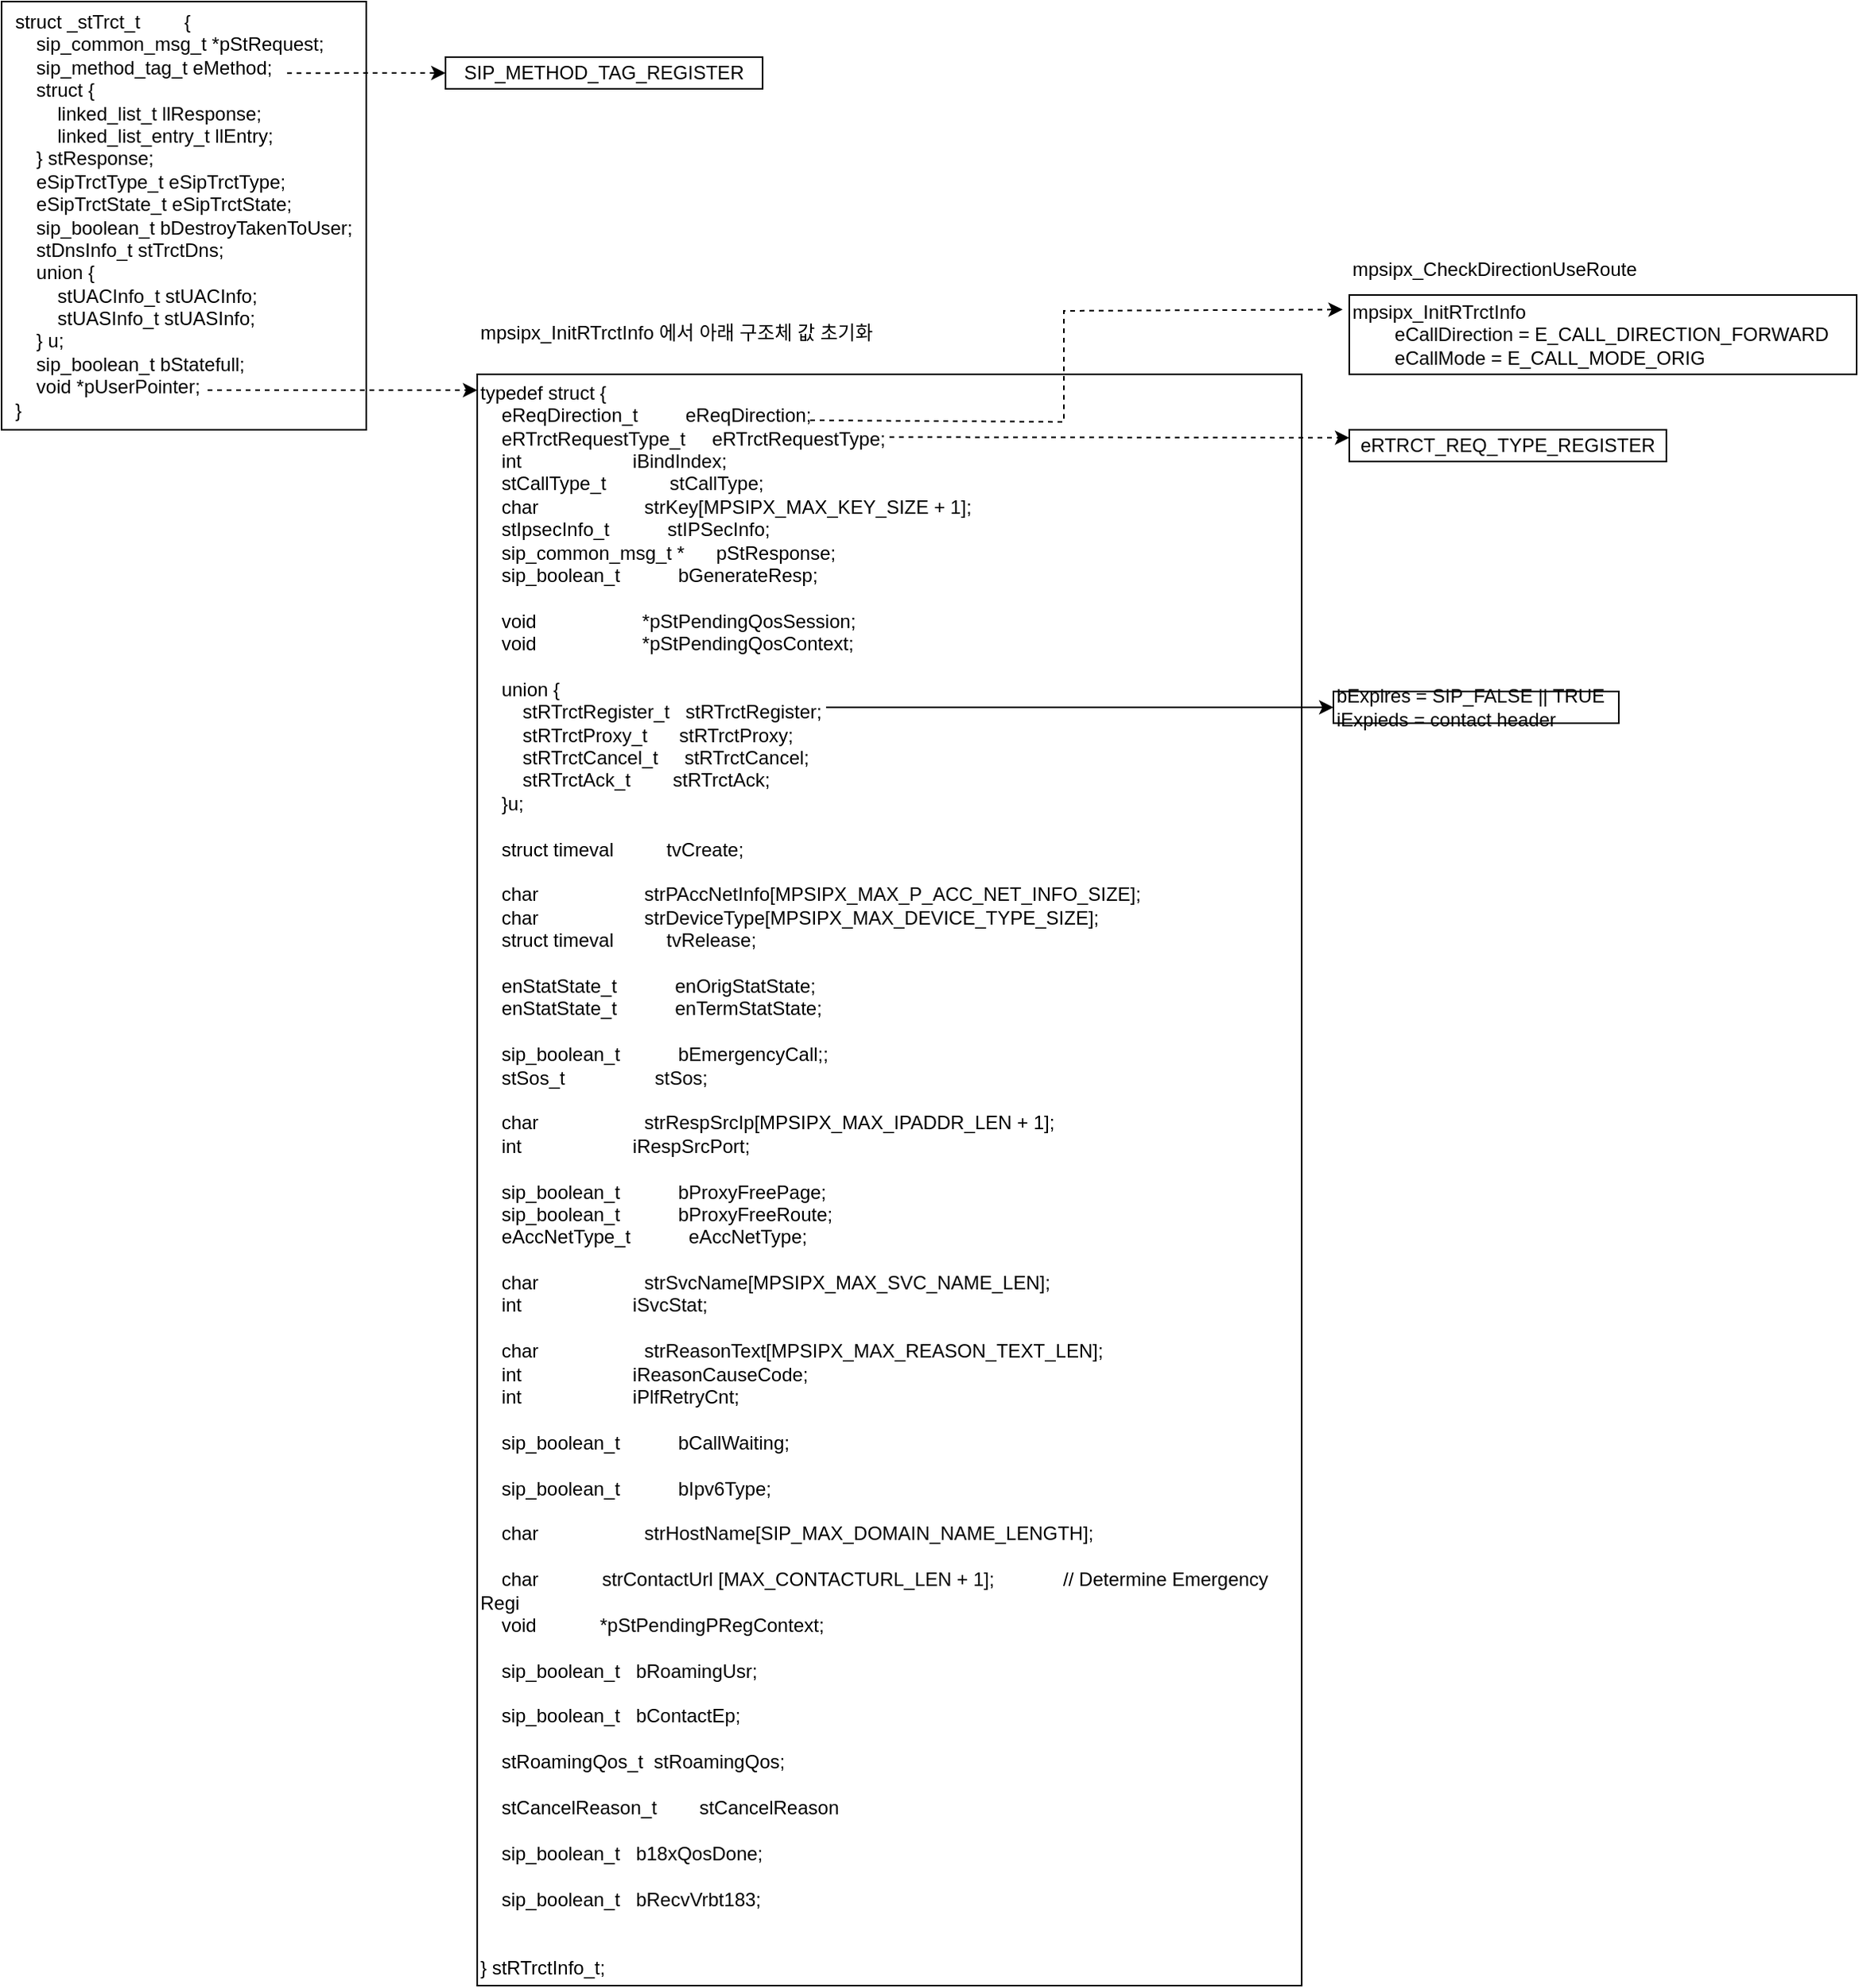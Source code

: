 <mxfile version="24.6.4" type="github">
  <diagram name="페이지-1" id="YhR5rL2IVKgzNh5xREoA">
    <mxGraphModel dx="1434" dy="728" grid="1" gridSize="10" guides="1" tooltips="1" connect="1" arrows="1" fold="1" page="1" pageScale="1" pageWidth="827" pageHeight="1169" math="0" shadow="0">
      <root>
        <mxCell id="0" />
        <mxCell id="1" parent="0" />
        <mxCell id="j6d-o00OI4CUoNa3O5Kz-4" value="&lt;div style=&quot;text-align: left;&quot;&gt;struct _stTrct_t&lt;span style=&quot;white-space: pre;&quot;&gt;&#x9;&lt;/span&gt;{&lt;/div&gt;&lt;div style=&quot;text-align: left;&quot;&gt;&amp;nbsp; &amp;nbsp; sip_common_msg_t *pStRequest;&lt;/div&gt;&lt;div style=&quot;text-align: left;&quot;&gt;&amp;nbsp; &amp;nbsp; sip_method_tag_t eMethod;&lt;/div&gt;&lt;div style=&quot;text-align: left;&quot;&gt;&amp;nbsp; &amp;nbsp; struct {&lt;/div&gt;&lt;div style=&quot;text-align: left;&quot;&gt;&amp;nbsp; &amp;nbsp; &amp;nbsp; &amp;nbsp;&lt;span style=&quot;white-space: pre;&quot;&gt;&#x9;&lt;/span&gt;linked_list_t llResponse;&lt;/div&gt;&lt;div style=&quot;text-align: left;&quot;&gt;&amp;nbsp; &amp;nbsp; &amp;nbsp; &amp;nbsp;&lt;span style=&quot;white-space: pre;&quot;&gt;&#x9;&lt;/span&gt;linked_list_entry_t llEntry;&lt;/div&gt;&lt;div style=&quot;text-align: left;&quot;&gt;&amp;nbsp; &amp;nbsp; } stResponse;&lt;/div&gt;&lt;div style=&quot;text-align: left;&quot;&gt;&amp;nbsp; &amp;nbsp; eSipTrctType_t eSipTrctType;&lt;/div&gt;&lt;div style=&quot;text-align: left;&quot;&gt;&amp;nbsp; &amp;nbsp; eSipTrctState_t eSipTrctState;&lt;/div&gt;&lt;div style=&quot;text-align: left;&quot;&gt;&amp;nbsp; &amp;nbsp; sip_boolean_t bDestroyTakenToUser;&lt;/div&gt;&lt;div style=&quot;text-align: left;&quot;&gt;&amp;nbsp; &amp;nbsp; stDnsInfo_t stTrctDns;&lt;/div&gt;&lt;div style=&quot;text-align: left;&quot;&gt;&amp;nbsp; &amp;nbsp; union {&lt;/div&gt;&lt;div style=&quot;text-align: left;&quot;&gt;&amp;nbsp; &amp;nbsp; &amp;nbsp; &amp;nbsp;&lt;span style=&quot;white-space: pre;&quot;&gt;&#x9;&lt;/span&gt;stUACInfo_t stUACInfo;&lt;/div&gt;&lt;div style=&quot;text-align: left;&quot;&gt;&amp;nbsp; &amp;nbsp; &amp;nbsp; &amp;nbsp;&lt;span style=&quot;white-space: pre;&quot;&gt;&#x9;&lt;/span&gt;stUASInfo_t stUASInfo;&lt;/div&gt;&lt;div style=&quot;text-align: left;&quot;&gt;&amp;nbsp; &amp;nbsp; } u;&lt;/div&gt;&lt;div style=&quot;text-align: left;&quot;&gt;&amp;nbsp; &amp;nbsp; sip_boolean_t bStatefull;&lt;/div&gt;&lt;div style=&quot;text-align: left;&quot;&gt;&amp;nbsp; &amp;nbsp; void *pUserPointer;&lt;/div&gt;&lt;div style=&quot;text-align: left;&quot;&gt;}&lt;/div&gt;" style="rounded=0;whiteSpace=wrap;html=1;" vertex="1" parent="1">
          <mxGeometry y="5" width="230" height="270" as="geometry" />
        </mxCell>
        <mxCell id="j6d-o00OI4CUoNa3O5Kz-5" value="&lt;span style=&quot;&quot;&gt;typedef struct {&lt;/span&gt;&lt;br style=&quot;padding: 0px; margin: 0px;&quot;&gt;&lt;span style=&quot;&quot;&gt;&amp;nbsp; &amp;nbsp; eReqDirection_t&amp;nbsp; &amp;nbsp; &amp;nbsp; &amp;nbsp; &amp;nbsp;eReqDirection;&lt;/span&gt;&lt;br style=&quot;padding: 0px; margin: 0px;&quot;&gt;&lt;span style=&quot;&quot;&gt;&amp;nbsp; &amp;nbsp; eRTrctRequestType_t&amp;nbsp; &amp;nbsp; &amp;nbsp;eRTrctRequestType;&lt;/span&gt;&lt;br style=&quot;padding: 0px; margin: 0px;&quot;&gt;&lt;span style=&quot;&quot;&gt;&amp;nbsp; &amp;nbsp; int&amp;nbsp; &amp;nbsp; &amp;nbsp; &amp;nbsp; &amp;nbsp; &amp;nbsp; &amp;nbsp; &amp;nbsp; &amp;nbsp; &amp;nbsp; &amp;nbsp;iBindIndex;&lt;/span&gt;&lt;br style=&quot;padding: 0px; margin: 0px;&quot;&gt;&lt;span style=&quot;&quot;&gt;&amp;nbsp; &amp;nbsp; stCallType_t&amp;nbsp; &amp;nbsp; &amp;nbsp; &amp;nbsp; &amp;nbsp; &amp;nbsp; stCallType;&lt;/span&gt;&lt;br style=&quot;padding: 0px; margin: 0px;&quot;&gt;&lt;span style=&quot;&quot;&gt;&amp;nbsp; &amp;nbsp; char&amp;nbsp; &amp;nbsp; &amp;nbsp; &amp;nbsp; &amp;nbsp; &amp;nbsp; &amp;nbsp; &amp;nbsp; &amp;nbsp; &amp;nbsp; strKey[MPSIPX_MAX_KEY_SIZE + 1];&lt;/span&gt;&lt;br style=&quot;padding: 0px; margin: 0px;&quot;&gt;&lt;span style=&quot;&quot;&gt;&amp;nbsp; &amp;nbsp; stIpsecInfo_t&amp;nbsp; &amp;nbsp; &amp;nbsp; &amp;nbsp; &amp;nbsp; &amp;nbsp;stIPSecInfo;&lt;/span&gt;&lt;br style=&quot;padding: 0px; margin: 0px;&quot;&gt;&lt;span style=&quot;&quot;&gt;&amp;nbsp; &amp;nbsp; sip_common_msg_t *&amp;nbsp; &amp;nbsp; &amp;nbsp; pStResponse;&lt;/span&gt;&lt;br style=&quot;padding: 0px; margin: 0px;&quot;&gt;&lt;span style=&quot;&quot;&gt;&amp;nbsp; &amp;nbsp; sip_boolean_t&amp;nbsp; &amp;nbsp; &amp;nbsp; &amp;nbsp; &amp;nbsp; &amp;nbsp;bGenerateResp;&lt;/span&gt;&lt;br style=&quot;padding: 0px; margin: 0px;&quot;&gt;&lt;br style=&quot;padding: 0px; margin: 0px;&quot;&gt;&lt;span style=&quot;&quot;&gt;&amp;nbsp; &amp;nbsp; void&amp;nbsp; &amp;nbsp; &amp;nbsp; &amp;nbsp; &amp;nbsp; &amp;nbsp; &amp;nbsp; &amp;nbsp; &amp;nbsp; &amp;nbsp; *pStPendingQosSession;&lt;/span&gt;&lt;br style=&quot;padding: 0px; margin: 0px;&quot;&gt;&lt;span style=&quot;&quot;&gt;&amp;nbsp; &amp;nbsp; void&amp;nbsp; &amp;nbsp; &amp;nbsp; &amp;nbsp; &amp;nbsp; &amp;nbsp; &amp;nbsp; &amp;nbsp; &amp;nbsp; &amp;nbsp; *pStPendingQosContext;&lt;/span&gt;&lt;br style=&quot;padding: 0px; margin: 0px;&quot;&gt;&lt;br style=&quot;padding: 0px; margin: 0px;&quot;&gt;&lt;span style=&quot;&quot;&gt;&amp;nbsp; &amp;nbsp; union {&lt;/span&gt;&lt;br style=&quot;padding: 0px; margin: 0px;&quot;&gt;&lt;span style=&quot;&quot;&gt;&amp;nbsp; &amp;nbsp; &amp;nbsp; &amp;nbsp; stRTrctRegister_t&amp;nbsp; &amp;nbsp;stRTrctRegister;&lt;/span&gt;&lt;br style=&quot;padding: 0px; margin: 0px;&quot;&gt;&lt;span style=&quot;&quot;&gt;&amp;nbsp; &amp;nbsp; &amp;nbsp; &amp;nbsp; stRTrctProxy_t&amp;nbsp; &amp;nbsp; &amp;nbsp; stRTrctProxy;&lt;/span&gt;&lt;br style=&quot;padding: 0px; margin: 0px;&quot;&gt;&lt;span style=&quot;&quot;&gt;&amp;nbsp; &amp;nbsp; &amp;nbsp; &amp;nbsp; stRTrctCancel_t&amp;nbsp; &amp;nbsp; &amp;nbsp;stRTrctCancel;&lt;/span&gt;&lt;br style=&quot;padding: 0px; margin: 0px;&quot;&gt;&lt;span style=&quot;&quot;&gt;&amp;nbsp; &amp;nbsp; &amp;nbsp; &amp;nbsp; stRTrctAck_t&amp;nbsp; &amp;nbsp; &amp;nbsp; &amp;nbsp; stRTrctAck;&lt;/span&gt;&lt;br style=&quot;padding: 0px; margin: 0px;&quot;&gt;&lt;span style=&quot;&quot;&gt;&amp;nbsp; &amp;nbsp; }u;&lt;/span&gt;&lt;br style=&quot;padding: 0px; margin: 0px;&quot;&gt;&lt;br style=&quot;padding: 0px; margin: 0px;&quot;&gt;&lt;span style=&quot;&quot;&gt;&amp;nbsp; &amp;nbsp; struct timeval&amp;nbsp; &amp;nbsp; &amp;nbsp; &amp;nbsp; &amp;nbsp; tvCreate;&lt;/span&gt;&lt;br style=&quot;padding: 0px; margin: 0px;&quot;&gt;&lt;br style=&quot;padding: 0px; margin: 0px;&quot;&gt;&lt;span style=&quot;&quot;&gt;&amp;nbsp; &amp;nbsp; char&amp;nbsp; &amp;nbsp; &amp;nbsp; &amp;nbsp; &amp;nbsp; &amp;nbsp; &amp;nbsp; &amp;nbsp; &amp;nbsp; &amp;nbsp; strPAccNetInfo[MPSIPX_MAX_P_ACC_NET_INFO_SIZE];&lt;/span&gt;&lt;br style=&quot;padding: 0px; margin: 0px;&quot;&gt;&lt;span style=&quot;&quot;&gt;&amp;nbsp; &amp;nbsp; char&amp;nbsp; &amp;nbsp; &amp;nbsp; &amp;nbsp; &amp;nbsp; &amp;nbsp; &amp;nbsp; &amp;nbsp; &amp;nbsp; &amp;nbsp; strDeviceType[MPSIPX_MAX_DEVICE_TYPE_SIZE];&lt;/span&gt;&lt;br style=&quot;padding: 0px; margin: 0px;&quot;&gt;&lt;span style=&quot;&quot;&gt;&amp;nbsp; &amp;nbsp; struct timeval&amp;nbsp; &amp;nbsp; &amp;nbsp; &amp;nbsp; &amp;nbsp; tvRelease;&lt;/span&gt;&lt;br style=&quot;padding: 0px; margin: 0px;&quot;&gt;&lt;br style=&quot;padding: 0px; margin: 0px;&quot;&gt;&lt;span style=&quot;&quot;&gt;&amp;nbsp; &amp;nbsp; enStatState_t&amp;nbsp; &amp;nbsp; &amp;nbsp; &amp;nbsp; &amp;nbsp; &amp;nbsp;enOrigStatState;&lt;/span&gt;&lt;br style=&quot;padding: 0px; margin: 0px;&quot;&gt;&lt;span style=&quot;&quot;&gt;&amp;nbsp; &amp;nbsp; enStatState_t&amp;nbsp; &amp;nbsp; &amp;nbsp; &amp;nbsp; &amp;nbsp; &amp;nbsp;enTermStatState;&lt;/span&gt;&lt;br style=&quot;padding: 0px; margin: 0px;&quot;&gt;&lt;br style=&quot;padding: 0px; margin: 0px;&quot;&gt;&lt;span style=&quot;&quot;&gt;&amp;nbsp; &amp;nbsp; sip_boolean_t&amp;nbsp; &amp;nbsp; &amp;nbsp; &amp;nbsp; &amp;nbsp; &amp;nbsp;bEmergencyCall;;&lt;/span&gt;&lt;br style=&quot;padding: 0px; margin: 0px;&quot;&gt;&lt;span style=&quot;&quot;&gt;&amp;nbsp; &amp;nbsp; stSos_t&amp;nbsp; &amp;nbsp; &amp;nbsp; &amp;nbsp; &amp;nbsp; &amp;nbsp; &amp;nbsp; &amp;nbsp; &amp;nbsp;stSos;&lt;/span&gt;&lt;br style=&quot;padding: 0px; margin: 0px;&quot;&gt;&lt;span style=&quot;&quot;&gt;&amp;nbsp; &amp;nbsp;&amp;nbsp;&lt;/span&gt;&lt;br style=&quot;padding: 0px; margin: 0px;&quot;&gt;&lt;span style=&quot;&quot;&gt;&amp;nbsp; &amp;nbsp; char&amp;nbsp; &amp;nbsp; &amp;nbsp; &amp;nbsp; &amp;nbsp; &amp;nbsp; &amp;nbsp; &amp;nbsp; &amp;nbsp; &amp;nbsp; strRespSrcIp[MPSIPX_MAX_IPADDR_LEN + 1];&lt;/span&gt;&lt;br style=&quot;padding: 0px; margin: 0px;&quot;&gt;&lt;span style=&quot;&quot;&gt;&amp;nbsp; &amp;nbsp; int&amp;nbsp; &amp;nbsp; &amp;nbsp; &amp;nbsp; &amp;nbsp; &amp;nbsp; &amp;nbsp; &amp;nbsp; &amp;nbsp; &amp;nbsp; &amp;nbsp;iRespSrcPort;&amp;nbsp; &amp;nbsp; &amp;nbsp;&lt;/span&gt;&lt;br style=&quot;padding: 0px; margin: 0px;&quot;&gt;&lt;br style=&quot;padding: 0px; margin: 0px;&quot;&gt;&lt;span style=&quot;&quot;&gt;&amp;nbsp; &amp;nbsp; sip_boolean_t&amp;nbsp; &amp;nbsp; &amp;nbsp; &amp;nbsp; &amp;nbsp; &amp;nbsp;bProxyFreePage;&lt;/span&gt;&lt;br style=&quot;padding: 0px; margin: 0px;&quot;&gt;&lt;span style=&quot;&quot;&gt;&amp;nbsp; &amp;nbsp; sip_boolean_t&amp;nbsp; &amp;nbsp; &amp;nbsp; &amp;nbsp; &amp;nbsp; &amp;nbsp;bProxyFreeRoute;&lt;/span&gt;&lt;br style=&quot;padding: 0px; margin: 0px;&quot;&gt;&lt;span style=&quot;&quot;&gt;&amp;nbsp; &amp;nbsp; eAccNetType_t&amp;nbsp; &amp;nbsp; &amp;nbsp; &amp;nbsp; &amp;nbsp; &amp;nbsp;eAccNetType;&lt;/span&gt;&lt;br style=&quot;padding: 0px; margin: 0px;&quot;&gt;&lt;br style=&quot;padding: 0px; margin: 0px;&quot;&gt;&lt;span style=&quot;&quot;&gt;&amp;nbsp; &amp;nbsp; char&amp;nbsp; &amp;nbsp; &amp;nbsp; &amp;nbsp; &amp;nbsp; &amp;nbsp; &amp;nbsp; &amp;nbsp; &amp;nbsp; &amp;nbsp; strSvcName[MPSIPX_MAX_SVC_NAME_LEN];&lt;/span&gt;&lt;br style=&quot;padding: 0px; margin: 0px;&quot;&gt;&lt;span style=&quot;&quot;&gt;&amp;nbsp; &amp;nbsp; int&amp;nbsp; &amp;nbsp; &amp;nbsp; &amp;nbsp; &amp;nbsp; &amp;nbsp; &amp;nbsp; &amp;nbsp; &amp;nbsp; &amp;nbsp; &amp;nbsp;iSvcStat;&lt;/span&gt;&lt;br style=&quot;padding: 0px; margin: 0px;&quot;&gt;&lt;br style=&quot;padding: 0px; margin: 0px;&quot;&gt;&lt;span style=&quot;&quot;&gt;&amp;nbsp; &amp;nbsp; char&amp;nbsp; &amp;nbsp; &amp;nbsp; &amp;nbsp; &amp;nbsp; &amp;nbsp; &amp;nbsp; &amp;nbsp; &amp;nbsp; &amp;nbsp; strReasonText[MPSIPX_MAX_REASON_TEXT_LEN];&lt;/span&gt;&lt;br style=&quot;padding: 0px; margin: 0px;&quot;&gt;&lt;span style=&quot;&quot;&gt;&amp;nbsp; &amp;nbsp; int&amp;nbsp; &amp;nbsp; &amp;nbsp; &amp;nbsp; &amp;nbsp; &amp;nbsp; &amp;nbsp; &amp;nbsp; &amp;nbsp; &amp;nbsp; &amp;nbsp;iReasonCauseCode;&lt;/span&gt;&lt;br style=&quot;padding: 0px; margin: 0px;&quot;&gt;&lt;span style=&quot;&quot;&gt;&amp;nbsp; &amp;nbsp; int&amp;nbsp; &amp;nbsp; &amp;nbsp; &amp;nbsp; &amp;nbsp; &amp;nbsp; &amp;nbsp; &amp;nbsp; &amp;nbsp; &amp;nbsp; &amp;nbsp;iPlfRetryCnt;&lt;/span&gt;&lt;br style=&quot;padding: 0px; margin: 0px;&quot;&gt;&lt;br style=&quot;padding: 0px; margin: 0px;&quot;&gt;&lt;span style=&quot;&quot;&gt;&amp;nbsp; &amp;nbsp; sip_boolean_t&amp;nbsp; &amp;nbsp; &amp;nbsp; &amp;nbsp; &amp;nbsp; &amp;nbsp;bCallWaiting;&lt;/span&gt;&lt;br style=&quot;padding: 0px; margin: 0px;&quot;&gt;&lt;br style=&quot;padding: 0px; margin: 0px;&quot;&gt;&lt;span style=&quot;&quot;&gt;&amp;nbsp; &amp;nbsp; sip_boolean_t&amp;nbsp; &amp;nbsp; &amp;nbsp; &amp;nbsp; &amp;nbsp; &amp;nbsp;bIpv6Type;&lt;/span&gt;&lt;br style=&quot;padding: 0px; margin: 0px;&quot;&gt;&lt;br style=&quot;padding: 0px; margin: 0px;&quot;&gt;&lt;span style=&quot;&quot;&gt;&amp;nbsp; &amp;nbsp; char&amp;nbsp; &amp;nbsp; &amp;nbsp; &amp;nbsp; &amp;nbsp; &amp;nbsp; &amp;nbsp; &amp;nbsp; &amp;nbsp; &amp;nbsp; strHostName[SIP_MAX_DOMAIN_NAME_LENGTH];&lt;/span&gt;&lt;br style=&quot;padding: 0px; margin: 0px;&quot;&gt;&lt;br style=&quot;padding: 0px; margin: 0px;&quot;&gt;&lt;span style=&quot;&quot;&gt;&amp;nbsp; &amp;nbsp; char&amp;nbsp; &amp;nbsp; &amp;nbsp; &amp;nbsp; &amp;nbsp; &amp;nbsp; strContactUrl [MAX_CONTACTURL_LEN + 1];&amp;nbsp; &amp;nbsp; &amp;nbsp; &amp;nbsp; &amp;nbsp; &amp;nbsp; &amp;nbsp;// Determine Emergency Regi&amp;nbsp;&lt;/span&gt;&lt;br style=&quot;padding: 0px; margin: 0px;&quot;&gt;&lt;span style=&quot;&quot;&gt;&amp;nbsp; &amp;nbsp; void&amp;nbsp; &amp;nbsp; &amp;nbsp; &amp;nbsp; &amp;nbsp; &amp;nbsp; *pStPendingPRegContext;&lt;/span&gt;&lt;br style=&quot;padding: 0px; margin: 0px;&quot;&gt;&lt;br style=&quot;padding: 0px; margin: 0px;&quot;&gt;&lt;span style=&quot;&quot;&gt;&amp;nbsp; &amp;nbsp; sip_boolean_t&amp;nbsp; &amp;nbsp;bRoamingUsr;&lt;/span&gt;&lt;br style=&quot;padding: 0px; margin: 0px;&quot;&gt;&lt;br style=&quot;padding: 0px; margin: 0px;&quot;&gt;&lt;span style=&quot;&quot;&gt;&amp;nbsp; &amp;nbsp; sip_boolean_t&amp;nbsp; &amp;nbsp;bContactEp;&lt;/span&gt;&lt;br style=&quot;padding: 0px; margin: 0px;&quot;&gt;&lt;br style=&quot;padding: 0px; margin: 0px;&quot;&gt;&lt;span style=&quot;&quot;&gt;&amp;nbsp; &amp;nbsp; stRoamingQos_t&amp;nbsp; stRoamingQos;&lt;/span&gt;&lt;br style=&quot;padding: 0px; margin: 0px;&quot;&gt;&lt;br style=&quot;padding: 0px; margin: 0px;&quot;&gt;&lt;span style=&quot;&quot;&gt;&amp;nbsp; &amp;nbsp; stCancelReason_t&amp;nbsp; &amp;nbsp; &amp;nbsp; &amp;nbsp; stCancelReason&lt;/span&gt;&lt;br style=&quot;padding: 0px; margin: 0px;&quot;&gt;&lt;br style=&quot;padding: 0px; margin: 0px;&quot;&gt;&lt;span style=&quot;&quot;&gt;&amp;nbsp; &amp;nbsp; sip_boolean_t&amp;nbsp; &amp;nbsp;b18xQosDone;&lt;/span&gt;&lt;br style=&quot;padding: 0px; margin: 0px;&quot;&gt;&lt;br style=&quot;padding: 0px; margin: 0px;&quot;&gt;&lt;span style=&quot;&quot;&gt;&amp;nbsp; &amp;nbsp; sip_boolean_t&amp;nbsp; &amp;nbsp;bRecvVrbt183;&lt;/span&gt;&lt;br style=&quot;padding: 0px; margin: 0px;&quot;&gt;&lt;br style=&quot;padding: 0px; margin: 0px;&quot;&gt;&lt;br style=&quot;padding: 0px; margin: 0px;&quot;&gt;&lt;span style=&quot;&quot;&gt;} stRTrctInfo_t;&lt;/span&gt;" style="rounded=0;whiteSpace=wrap;html=1;align=left;" vertex="1" parent="1">
          <mxGeometry x="300" y="240" width="520" height="1016" as="geometry" />
        </mxCell>
        <mxCell id="j6d-o00OI4CUoNa3O5Kz-6" value="" style="endArrow=classic;html=1;rounded=0;dashed=1;" edge="1" parent="1">
          <mxGeometry width="50" height="50" relative="1" as="geometry">
            <mxPoint x="130" y="250" as="sourcePoint" />
            <mxPoint x="300" y="250" as="targetPoint" />
          </mxGeometry>
        </mxCell>
        <mxCell id="j6d-o00OI4CUoNa3O5Kz-7" value="mpsipx_InitRTrctInfo 에서 아래 구조체 값 초기화" style="text;whiteSpace=wrap;" vertex="1" parent="1">
          <mxGeometry x="300" y="200" width="280" height="30" as="geometry" />
        </mxCell>
        <mxCell id="j6d-o00OI4CUoNa3O5Kz-8" value="mpsipx_InitRTrctInfo&lt;div&gt;&lt;span style=&quot;white-space: pre;&quot;&gt;&#x9;&lt;/span&gt;&lt;span style=&quot;background-color: initial;&quot;&gt;eCallDirection =&amp;nbsp;&lt;/span&gt;&lt;span style=&quot;background-color: initial;&quot;&gt;E_CALL_DIRECTION_FORWARD&lt;/span&gt;&lt;br&gt;&lt;/div&gt;&lt;div&gt;&lt;span style=&quot;background-color: initial;&quot;&gt;&lt;span style=&quot;white-space: pre;&quot;&gt;&#x9;&lt;/span&gt;&lt;/span&gt;&lt;span style=&quot;background-color: initial;&quot;&gt;eCallMode =&amp;nbsp;&lt;/span&gt;&lt;span style=&quot;background-color: initial;&quot;&gt;E_CALL_MODE_ORIG&lt;/span&gt;&lt;/div&gt;" style="rounded=0;whiteSpace=wrap;html=1;align=left;" vertex="1" parent="1">
          <mxGeometry x="850" y="190" width="320" height="50" as="geometry" />
        </mxCell>
        <mxCell id="j6d-o00OI4CUoNa3O5Kz-9" value="" style="endArrow=classic;html=1;rounded=0;entryX=-0.013;entryY=0.183;entryDx=0;entryDy=0;entryPerimeter=0;dashed=1;" edge="1" parent="1" target="j6d-o00OI4CUoNa3O5Kz-8">
          <mxGeometry width="50" height="50" relative="1" as="geometry">
            <mxPoint x="510" y="269" as="sourcePoint" />
            <mxPoint x="710" y="310" as="targetPoint" />
            <Array as="points">
              <mxPoint x="670" y="270" />
              <mxPoint x="670" y="200" />
            </Array>
          </mxGeometry>
        </mxCell>
        <mxCell id="j6d-o00OI4CUoNa3O5Kz-10" value="mpsipx_CheckDirectionUseRoute" style="text;whiteSpace=wrap;" vertex="1" parent="1">
          <mxGeometry x="850" y="160" width="210" height="20" as="geometry" />
        </mxCell>
        <mxCell id="j6d-o00OI4CUoNa3O5Kz-11" value="" style="endArrow=classic;html=1;rounded=0;exitX=0.783;exitY=0.167;exitDx=0;exitDy=0;exitPerimeter=0;dashed=1;" edge="1" parent="1" source="j6d-o00OI4CUoNa3O5Kz-4">
          <mxGeometry width="50" height="50" relative="1" as="geometry">
            <mxPoint x="440" y="140" as="sourcePoint" />
            <mxPoint x="280" y="50" as="targetPoint" />
          </mxGeometry>
        </mxCell>
        <mxCell id="j6d-o00OI4CUoNa3O5Kz-12" value="SIP_METHOD_TAG_REGISTER" style="rounded=0;whiteSpace=wrap;html=1;" vertex="1" parent="1">
          <mxGeometry x="280" y="40" width="200" height="20" as="geometry" />
        </mxCell>
        <mxCell id="j6d-o00OI4CUoNa3O5Kz-13" value="eRTRCT_REQ_TYPE_REGISTER" style="rounded=0;whiteSpace=wrap;html=1;" vertex="1" parent="1">
          <mxGeometry x="850" y="275" width="200" height="20" as="geometry" />
        </mxCell>
        <mxCell id="j6d-o00OI4CUoNa3O5Kz-14" value="" style="endArrow=classic;html=1;rounded=0;exitX=0.5;exitY=0.039;exitDx=0;exitDy=0;exitPerimeter=0;entryX=0;entryY=0.25;entryDx=0;entryDy=0;dashed=1;" edge="1" parent="1" source="j6d-o00OI4CUoNa3O5Kz-5" target="j6d-o00OI4CUoNa3O5Kz-13">
          <mxGeometry width="50" height="50" relative="1" as="geometry">
            <mxPoint x="590" y="330" as="sourcePoint" />
            <mxPoint x="640" y="280" as="targetPoint" />
          </mxGeometry>
        </mxCell>
        <mxCell id="j6d-o00OI4CUoNa3O5Kz-15" value="" style="endArrow=classic;html=1;rounded=0;" edge="1" parent="1" target="j6d-o00OI4CUoNa3O5Kz-16">
          <mxGeometry width="50" height="50" relative="1" as="geometry">
            <mxPoint x="520" y="450" as="sourcePoint" />
            <mxPoint x="850" y="450" as="targetPoint" />
          </mxGeometry>
        </mxCell>
        <mxCell id="j6d-o00OI4CUoNa3O5Kz-16" value="bExpires = SIP_FALSE || TRUE&lt;div&gt;iExpieds = contact header&amp;nbsp;&lt;/div&gt;" style="rounded=0;whiteSpace=wrap;html=1;align=left;" vertex="1" parent="1">
          <mxGeometry x="840" y="440" width="180" height="20" as="geometry" />
        </mxCell>
      </root>
    </mxGraphModel>
  </diagram>
</mxfile>
